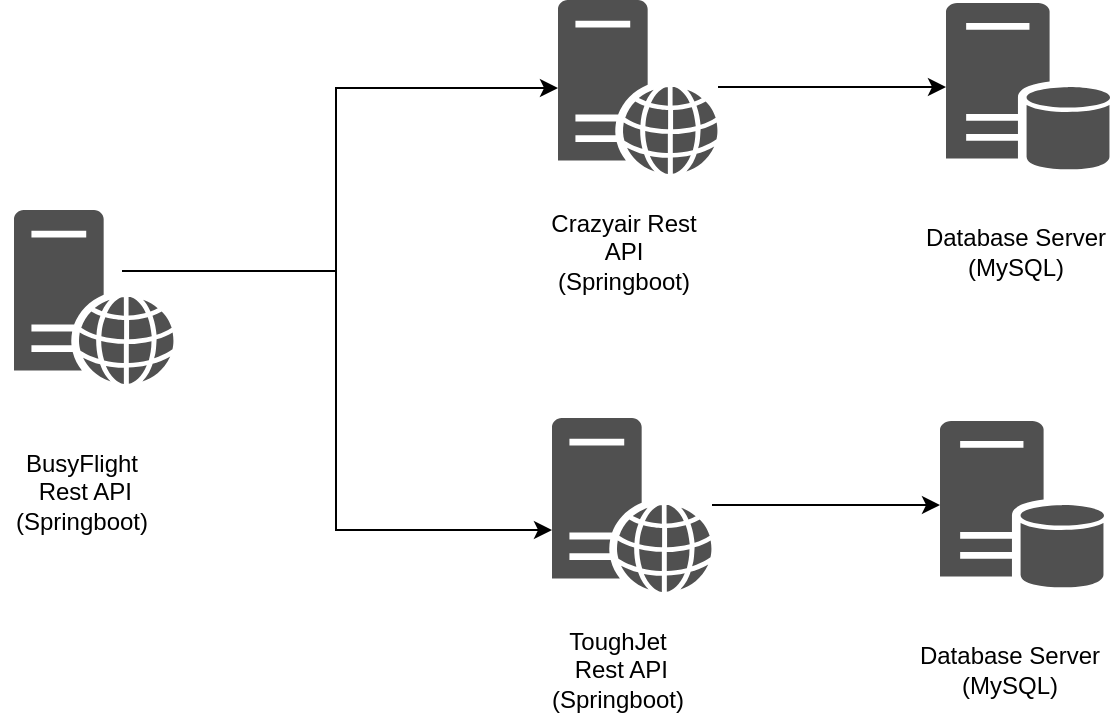 <mxfile version="12.7.4" type="device"><diagram id="4uA3lpoBn4sD9nDxe1sy" name="Page-1"><mxGraphModel dx="1422" dy="762" grid="0" gridSize="10" guides="1" tooltips="1" connect="1" arrows="1" fold="1" page="1" pageScale="1" pageWidth="827" pageHeight="1169" math="0" shadow="0"><root><mxCell id="0"/><mxCell id="1" parent="0"/><mxCell id="IaH4ohIFt5-y6aGfHNPF-9" style="edgeStyle=orthogonalEdgeStyle;rounded=0;orthogonalLoop=1;jettySize=auto;html=1;" edge="1" parent="1" source="IaH4ohIFt5-y6aGfHNPF-10" target="IaH4ohIFt5-y6aGfHNPF-11"><mxGeometry relative="1" as="geometry"/></mxCell><mxCell id="IaH4ohIFt5-y6aGfHNPF-10" value="" style="pointerEvents=1;shadow=0;dashed=0;html=1;strokeColor=none;fillColor=#505050;labelPosition=center;verticalLabelPosition=bottom;verticalAlign=top;outlineConnect=0;align=center;shape=mxgraph.office.servers.web_server;" vertex="1" parent="1"><mxGeometry x="360" y="108" width="80" height="87" as="geometry"/></mxCell><mxCell id="IaH4ohIFt5-y6aGfHNPF-11" value="" style="shadow=0;dashed=0;html=1;strokeColor=none;fillColor=#505050;labelPosition=center;verticalLabelPosition=bottom;verticalAlign=top;outlineConnect=0;align=center;shape=mxgraph.office.databases.database_server;" vertex="1" parent="1"><mxGeometry x="554" y="109.5" width="82" height="84" as="geometry"/></mxCell><mxCell id="IaH4ohIFt5-y6aGfHNPF-12" value="Crazyair Rest API (Springboot)" style="text;html=1;strokeColor=none;fillColor=none;align=center;verticalAlign=middle;whiteSpace=wrap;rounded=0;" vertex="1" parent="1"><mxGeometry x="352" y="216" width="82" height="35" as="geometry"/></mxCell><mxCell id="IaH4ohIFt5-y6aGfHNPF-13" value="Database Server (MySQL)" style="text;html=1;strokeColor=none;fillColor=none;align=center;verticalAlign=middle;whiteSpace=wrap;rounded=0;" vertex="1" parent="1"><mxGeometry x="539" y="223.5" width="100" height="20" as="geometry"/></mxCell><mxCell id="IaH4ohIFt5-y6aGfHNPF-14" style="edgeStyle=orthogonalEdgeStyle;rounded=0;orthogonalLoop=1;jettySize=auto;html=1;" edge="1" parent="1" source="IaH4ohIFt5-y6aGfHNPF-15" target="IaH4ohIFt5-y6aGfHNPF-16"><mxGeometry relative="1" as="geometry"/></mxCell><mxCell id="IaH4ohIFt5-y6aGfHNPF-15" value="" style="pointerEvents=1;shadow=0;dashed=0;html=1;strokeColor=none;fillColor=#505050;labelPosition=center;verticalLabelPosition=bottom;verticalAlign=top;outlineConnect=0;align=center;shape=mxgraph.office.servers.web_server;" vertex="1" parent="1"><mxGeometry x="357" y="317" width="80" height="87" as="geometry"/></mxCell><mxCell id="IaH4ohIFt5-y6aGfHNPF-16" value="" style="shadow=0;dashed=0;html=1;strokeColor=none;fillColor=#505050;labelPosition=center;verticalLabelPosition=bottom;verticalAlign=top;outlineConnect=0;align=center;shape=mxgraph.office.databases.database_server;" vertex="1" parent="1"><mxGeometry x="551" y="318.5" width="82" height="84" as="geometry"/></mxCell><mxCell id="IaH4ohIFt5-y6aGfHNPF-17" value="ToughJet&lt;br&gt;&amp;nbsp;Rest API (Springboot)" style="text;html=1;strokeColor=none;fillColor=none;align=center;verticalAlign=middle;whiteSpace=wrap;rounded=0;" vertex="1" parent="1"><mxGeometry x="349" y="425" width="82" height="35" as="geometry"/></mxCell><mxCell id="IaH4ohIFt5-y6aGfHNPF-18" value="Database Server (MySQL)" style="text;html=1;strokeColor=none;fillColor=none;align=center;verticalAlign=middle;whiteSpace=wrap;rounded=0;" vertex="1" parent="1"><mxGeometry x="536" y="432.5" width="100" height="20" as="geometry"/></mxCell><mxCell id="IaH4ohIFt5-y6aGfHNPF-19" value="" style="pointerEvents=1;shadow=0;dashed=0;html=1;strokeColor=none;fillColor=#505050;labelPosition=center;verticalLabelPosition=bottom;verticalAlign=top;outlineConnect=0;align=center;shape=mxgraph.office.servers.web_server;" vertex="1" parent="1"><mxGeometry x="88" y="213" width="80" height="87" as="geometry"/></mxCell><mxCell id="IaH4ohIFt5-y6aGfHNPF-21" style="edgeStyle=orthogonalEdgeStyle;rounded=0;orthogonalLoop=1;jettySize=auto;html=1;" edge="1" parent="1" target="IaH4ohIFt5-y6aGfHNPF-10"><mxGeometry relative="1" as="geometry"><mxPoint x="142" y="243.5" as="sourcePoint"/><mxPoint x="249" y="119" as="targetPoint"/><Array as="points"><mxPoint x="249" y="244"/><mxPoint x="249" y="152"/></Array></mxGeometry></mxCell><mxCell id="IaH4ohIFt5-y6aGfHNPF-23" style="edgeStyle=orthogonalEdgeStyle;rounded=0;orthogonalLoop=1;jettySize=auto;html=1;" edge="1" parent="1" target="IaH4ohIFt5-y6aGfHNPF-15"><mxGeometry relative="1" as="geometry"><mxPoint x="142" y="243.5" as="sourcePoint"/><mxPoint x="350" y="373" as="targetPoint"/><Array as="points"><mxPoint x="249" y="244"/><mxPoint x="249" y="373"/></Array></mxGeometry></mxCell><mxCell id="IaH4ohIFt5-y6aGfHNPF-26" value="BusyFlight&lt;br&gt;&amp;nbsp;Rest API (Springboot)" style="text;html=1;strokeColor=none;fillColor=none;align=center;verticalAlign=middle;whiteSpace=wrap;rounded=0;" vertex="1" parent="1"><mxGeometry x="81" y="336" width="82" height="35" as="geometry"/></mxCell></root></mxGraphModel></diagram></mxfile>
